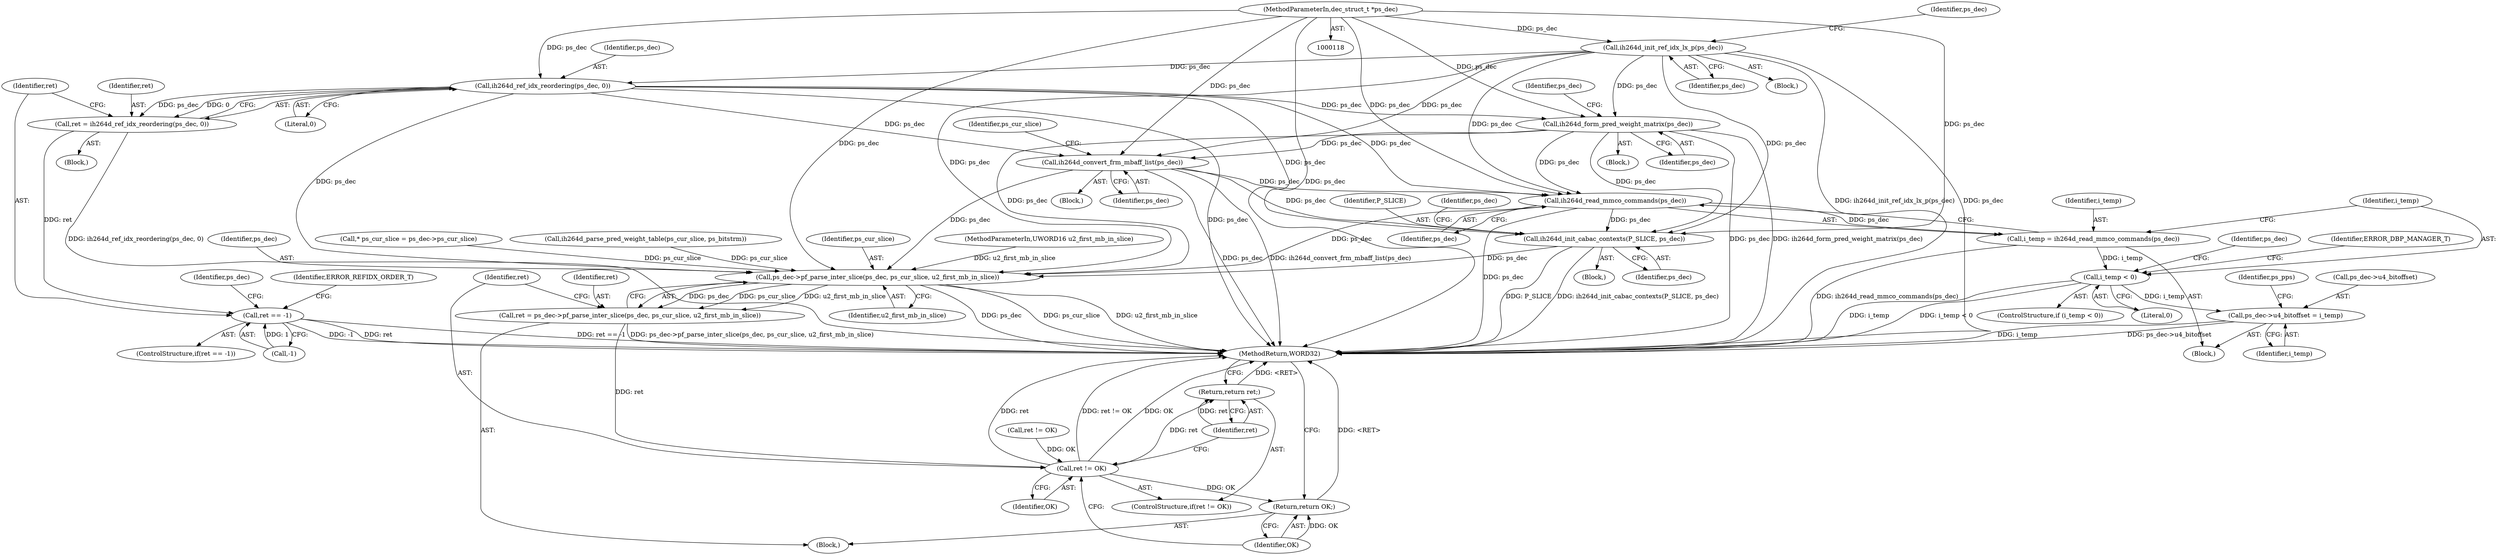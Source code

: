 digraph "0_Android_943323f1d9d3dd5c2634deb26cbe72343ca6b3db_2@pointer" {
"1000339" [label="(Call,ih264d_init_ref_idx_lx_p(ps_dec))"];
"1000119" [label="(MethodParameterIn,dec_struct_t *ps_dec)"];
"1000382" [label="(Call,ih264d_ref_idx_reordering(ps_dec, 0))"];
"1000380" [label="(Call,ret = ih264d_ref_idx_reordering(ps_dec, 0))"];
"1000386" [label="(Call,ret == -1)"];
"1000668" [label="(Call,ih264d_form_pred_weight_matrix(ps_dec))"];
"1000711" [label="(Call,ih264d_convert_frm_mbaff_list(ps_dec))"];
"1000730" [label="(Call,ih264d_read_mmco_commands(ps_dec))"];
"1000728" [label="(Call,i_temp = ih264d_read_mmco_commands(ps_dec))"];
"1000733" [label="(Call,i_temp < 0)"];
"1000739" [label="(Call,ps_dec->u4_bitoffset = i_temp)"];
"1000960" [label="(Call,ih264d_init_cabac_contexts(P_SLICE, ps_dec))"];
"1001024" [label="(Call,ps_dec->pf_parse_inter_slice(ps_dec, ps_cur_slice, u2_first_mb_in_slice))"];
"1001022" [label="(Call,ret = ps_dec->pf_parse_inter_slice(ps_dec, ps_cur_slice, u2_first_mb_in_slice))"];
"1001029" [label="(Call,ret != OK)"];
"1001032" [label="(Return,return ret;)"];
"1001034" [label="(Return,return OK;)"];
"1000119" [label="(MethodParameterIn,dec_struct_t *ps_dec)"];
"1000382" [label="(Call,ih264d_ref_idx_reordering(ps_dec, 0))"];
"1000739" [label="(Call,ps_dec->u4_bitoffset = i_temp)"];
"1000755" [label="(Identifier,ps_pps)"];
"1000340" [label="(Identifier,ps_dec)"];
"1001025" [label="(Identifier,ps_dec)"];
"1000129" [label="(Call,* ps_cur_slice = ps_dec->ps_cur_slice)"];
"1000732" [label="(ControlStructure,if (i_temp < 0))"];
"1000659" [label="(Call,ih264d_parse_pred_weight_table(ps_cur_slice, ps_bitstrm))"];
"1000960" [label="(Call,ih264d_init_cabac_contexts(P_SLICE, ps_dec))"];
"1000384" [label="(Literal,0)"];
"1000386" [label="(Call,ret == -1)"];
"1000947" [label="(Block,)"];
"1000961" [label="(Identifier,P_SLICE)"];
"1000365" [label="(Block,)"];
"1001033" [label="(Identifier,ret)"];
"1001035" [label="(Identifier,OK)"];
"1001034" [label="(Return,return OK;)"];
"1001030" [label="(Identifier,ret)"];
"1000730" [label="(Call,ih264d_read_mmco_commands(ps_dec))"];
"1000727" [label="(Block,)"];
"1000711" [label="(Call,ih264d_convert_frm_mbaff_list(ps_dec))"];
"1000741" [label="(Identifier,ps_dec)"];
"1000395" [label="(Identifier,ps_dec)"];
"1001036" [label="(MethodReturn,WORD32)"];
"1000672" [label="(Identifier,ps_dec)"];
"1000668" [label="(Call,ih264d_form_pred_weight_matrix(ps_dec))"];
"1000712" [label="(Identifier,ps_dec)"];
"1000656" [label="(Block,)"];
"1000339" [label="(Call,ih264d_init_ref_idx_lx_p(ps_dec))"];
"1000383" [label="(Identifier,ps_dec)"];
"1000338" [label="(Block,)"];
"1000669" [label="(Identifier,ps_dec)"];
"1001026" [label="(Identifier,ps_cur_slice)"];
"1000729" [label="(Identifier,i_temp)"];
"1000391" [label="(Identifier,ERROR_REFIDX_ORDER_T)"];
"1000966" [label="(Identifier,ps_dec)"];
"1000962" [label="(Identifier,ps_dec)"];
"1000738" [label="(Identifier,ERROR_DBP_MANAGER_T)"];
"1000388" [label="(Call,-1)"];
"1000121" [label="(Block,)"];
"1001023" [label="(Identifier,ret)"];
"1001032" [label="(Return,return ret;)"];
"1000740" [label="(Call,ps_dec->u4_bitoffset)"];
"1000381" [label="(Identifier,ret)"];
"1000385" [label="(ControlStructure,if(ret == -1))"];
"1000731" [label="(Identifier,ps_dec)"];
"1001028" [label="(ControlStructure,if(ret != OK))"];
"1000344" [label="(Identifier,ps_dec)"];
"1000735" [label="(Literal,0)"];
"1001027" [label="(Identifier,u2_first_mb_in_slice)"];
"1000733" [label="(Call,i_temp < 0)"];
"1000663" [label="(Call,ret != OK)"];
"1000728" [label="(Call,i_temp = ih264d_read_mmco_commands(ps_dec))"];
"1000710" [label="(Block,)"];
"1000120" [label="(MethodParameterIn,UWORD16 u2_first_mb_in_slice)"];
"1001029" [label="(Call,ret != OK)"];
"1001024" [label="(Call,ps_dec->pf_parse_inter_slice(ps_dec, ps_cur_slice, u2_first_mb_in_slice))"];
"1000380" [label="(Call,ret = ih264d_ref_idx_reordering(ps_dec, 0))"];
"1000716" [label="(Identifier,ps_cur_slice)"];
"1000743" [label="(Identifier,i_temp)"];
"1001031" [label="(Identifier,OK)"];
"1001022" [label="(Call,ret = ps_dec->pf_parse_inter_slice(ps_dec, ps_cur_slice, u2_first_mb_in_slice))"];
"1000387" [label="(Identifier,ret)"];
"1000734" [label="(Identifier,i_temp)"];
"1000339" -> "1000338"  [label="AST: "];
"1000339" -> "1000340"  [label="CFG: "];
"1000340" -> "1000339"  [label="AST: "];
"1000344" -> "1000339"  [label="CFG: "];
"1000339" -> "1001036"  [label="DDG: ih264d_init_ref_idx_lx_p(ps_dec)"];
"1000339" -> "1001036"  [label="DDG: ps_dec"];
"1000119" -> "1000339"  [label="DDG: ps_dec"];
"1000339" -> "1000382"  [label="DDG: ps_dec"];
"1000339" -> "1000668"  [label="DDG: ps_dec"];
"1000339" -> "1000711"  [label="DDG: ps_dec"];
"1000339" -> "1000730"  [label="DDG: ps_dec"];
"1000339" -> "1000960"  [label="DDG: ps_dec"];
"1000339" -> "1001024"  [label="DDG: ps_dec"];
"1000119" -> "1000118"  [label="AST: "];
"1000119" -> "1001036"  [label="DDG: ps_dec"];
"1000119" -> "1000382"  [label="DDG: ps_dec"];
"1000119" -> "1000668"  [label="DDG: ps_dec"];
"1000119" -> "1000711"  [label="DDG: ps_dec"];
"1000119" -> "1000730"  [label="DDG: ps_dec"];
"1000119" -> "1000960"  [label="DDG: ps_dec"];
"1000119" -> "1001024"  [label="DDG: ps_dec"];
"1000382" -> "1000380"  [label="AST: "];
"1000382" -> "1000384"  [label="CFG: "];
"1000383" -> "1000382"  [label="AST: "];
"1000384" -> "1000382"  [label="AST: "];
"1000380" -> "1000382"  [label="CFG: "];
"1000382" -> "1001036"  [label="DDG: ps_dec"];
"1000382" -> "1000380"  [label="DDG: ps_dec"];
"1000382" -> "1000380"  [label="DDG: 0"];
"1000382" -> "1000668"  [label="DDG: ps_dec"];
"1000382" -> "1000711"  [label="DDG: ps_dec"];
"1000382" -> "1000730"  [label="DDG: ps_dec"];
"1000382" -> "1000960"  [label="DDG: ps_dec"];
"1000382" -> "1001024"  [label="DDG: ps_dec"];
"1000380" -> "1000365"  [label="AST: "];
"1000381" -> "1000380"  [label="AST: "];
"1000387" -> "1000380"  [label="CFG: "];
"1000380" -> "1001036"  [label="DDG: ih264d_ref_idx_reordering(ps_dec, 0)"];
"1000380" -> "1000386"  [label="DDG: ret"];
"1000386" -> "1000385"  [label="AST: "];
"1000386" -> "1000388"  [label="CFG: "];
"1000387" -> "1000386"  [label="AST: "];
"1000388" -> "1000386"  [label="AST: "];
"1000391" -> "1000386"  [label="CFG: "];
"1000395" -> "1000386"  [label="CFG: "];
"1000386" -> "1001036"  [label="DDG: -1"];
"1000386" -> "1001036"  [label="DDG: ret"];
"1000386" -> "1001036"  [label="DDG: ret == -1"];
"1000388" -> "1000386"  [label="DDG: 1"];
"1000668" -> "1000656"  [label="AST: "];
"1000668" -> "1000669"  [label="CFG: "];
"1000669" -> "1000668"  [label="AST: "];
"1000672" -> "1000668"  [label="CFG: "];
"1000668" -> "1001036"  [label="DDG: ih264d_form_pred_weight_matrix(ps_dec)"];
"1000668" -> "1001036"  [label="DDG: ps_dec"];
"1000668" -> "1000711"  [label="DDG: ps_dec"];
"1000668" -> "1000730"  [label="DDG: ps_dec"];
"1000668" -> "1000960"  [label="DDG: ps_dec"];
"1000668" -> "1001024"  [label="DDG: ps_dec"];
"1000711" -> "1000710"  [label="AST: "];
"1000711" -> "1000712"  [label="CFG: "];
"1000712" -> "1000711"  [label="AST: "];
"1000716" -> "1000711"  [label="CFG: "];
"1000711" -> "1001036"  [label="DDG: ih264d_convert_frm_mbaff_list(ps_dec)"];
"1000711" -> "1001036"  [label="DDG: ps_dec"];
"1000711" -> "1000730"  [label="DDG: ps_dec"];
"1000711" -> "1000960"  [label="DDG: ps_dec"];
"1000711" -> "1001024"  [label="DDG: ps_dec"];
"1000730" -> "1000728"  [label="AST: "];
"1000730" -> "1000731"  [label="CFG: "];
"1000731" -> "1000730"  [label="AST: "];
"1000728" -> "1000730"  [label="CFG: "];
"1000730" -> "1001036"  [label="DDG: ps_dec"];
"1000730" -> "1000728"  [label="DDG: ps_dec"];
"1000730" -> "1000960"  [label="DDG: ps_dec"];
"1000730" -> "1001024"  [label="DDG: ps_dec"];
"1000728" -> "1000727"  [label="AST: "];
"1000729" -> "1000728"  [label="AST: "];
"1000734" -> "1000728"  [label="CFG: "];
"1000728" -> "1001036"  [label="DDG: ih264d_read_mmco_commands(ps_dec)"];
"1000728" -> "1000733"  [label="DDG: i_temp"];
"1000733" -> "1000732"  [label="AST: "];
"1000733" -> "1000735"  [label="CFG: "];
"1000734" -> "1000733"  [label="AST: "];
"1000735" -> "1000733"  [label="AST: "];
"1000738" -> "1000733"  [label="CFG: "];
"1000741" -> "1000733"  [label="CFG: "];
"1000733" -> "1001036"  [label="DDG: i_temp"];
"1000733" -> "1001036"  [label="DDG: i_temp < 0"];
"1000733" -> "1000739"  [label="DDG: i_temp"];
"1000739" -> "1000727"  [label="AST: "];
"1000739" -> "1000743"  [label="CFG: "];
"1000740" -> "1000739"  [label="AST: "];
"1000743" -> "1000739"  [label="AST: "];
"1000755" -> "1000739"  [label="CFG: "];
"1000739" -> "1001036"  [label="DDG: ps_dec->u4_bitoffset"];
"1000739" -> "1001036"  [label="DDG: i_temp"];
"1000960" -> "1000947"  [label="AST: "];
"1000960" -> "1000962"  [label="CFG: "];
"1000961" -> "1000960"  [label="AST: "];
"1000962" -> "1000960"  [label="AST: "];
"1000966" -> "1000960"  [label="CFG: "];
"1000960" -> "1001036"  [label="DDG: P_SLICE"];
"1000960" -> "1001036"  [label="DDG: ih264d_init_cabac_contexts(P_SLICE, ps_dec)"];
"1000960" -> "1001024"  [label="DDG: ps_dec"];
"1001024" -> "1001022"  [label="AST: "];
"1001024" -> "1001027"  [label="CFG: "];
"1001025" -> "1001024"  [label="AST: "];
"1001026" -> "1001024"  [label="AST: "];
"1001027" -> "1001024"  [label="AST: "];
"1001022" -> "1001024"  [label="CFG: "];
"1001024" -> "1001036"  [label="DDG: ps_cur_slice"];
"1001024" -> "1001036"  [label="DDG: u2_first_mb_in_slice"];
"1001024" -> "1001036"  [label="DDG: ps_dec"];
"1001024" -> "1001022"  [label="DDG: ps_dec"];
"1001024" -> "1001022"  [label="DDG: ps_cur_slice"];
"1001024" -> "1001022"  [label="DDG: u2_first_mb_in_slice"];
"1000129" -> "1001024"  [label="DDG: ps_cur_slice"];
"1000659" -> "1001024"  [label="DDG: ps_cur_slice"];
"1000120" -> "1001024"  [label="DDG: u2_first_mb_in_slice"];
"1001022" -> "1000121"  [label="AST: "];
"1001023" -> "1001022"  [label="AST: "];
"1001030" -> "1001022"  [label="CFG: "];
"1001022" -> "1001036"  [label="DDG: ps_dec->pf_parse_inter_slice(ps_dec, ps_cur_slice, u2_first_mb_in_slice)"];
"1001022" -> "1001029"  [label="DDG: ret"];
"1001029" -> "1001028"  [label="AST: "];
"1001029" -> "1001031"  [label="CFG: "];
"1001030" -> "1001029"  [label="AST: "];
"1001031" -> "1001029"  [label="AST: "];
"1001033" -> "1001029"  [label="CFG: "];
"1001035" -> "1001029"  [label="CFG: "];
"1001029" -> "1001036"  [label="DDG: ret"];
"1001029" -> "1001036"  [label="DDG: ret != OK"];
"1001029" -> "1001036"  [label="DDG: OK"];
"1000663" -> "1001029"  [label="DDG: OK"];
"1001029" -> "1001032"  [label="DDG: ret"];
"1001029" -> "1001034"  [label="DDG: OK"];
"1001032" -> "1001028"  [label="AST: "];
"1001032" -> "1001033"  [label="CFG: "];
"1001033" -> "1001032"  [label="AST: "];
"1001036" -> "1001032"  [label="CFG: "];
"1001032" -> "1001036"  [label="DDG: <RET>"];
"1001033" -> "1001032"  [label="DDG: ret"];
"1001034" -> "1000121"  [label="AST: "];
"1001034" -> "1001035"  [label="CFG: "];
"1001035" -> "1001034"  [label="AST: "];
"1001036" -> "1001034"  [label="CFG: "];
"1001034" -> "1001036"  [label="DDG: <RET>"];
"1001035" -> "1001034"  [label="DDG: OK"];
}
